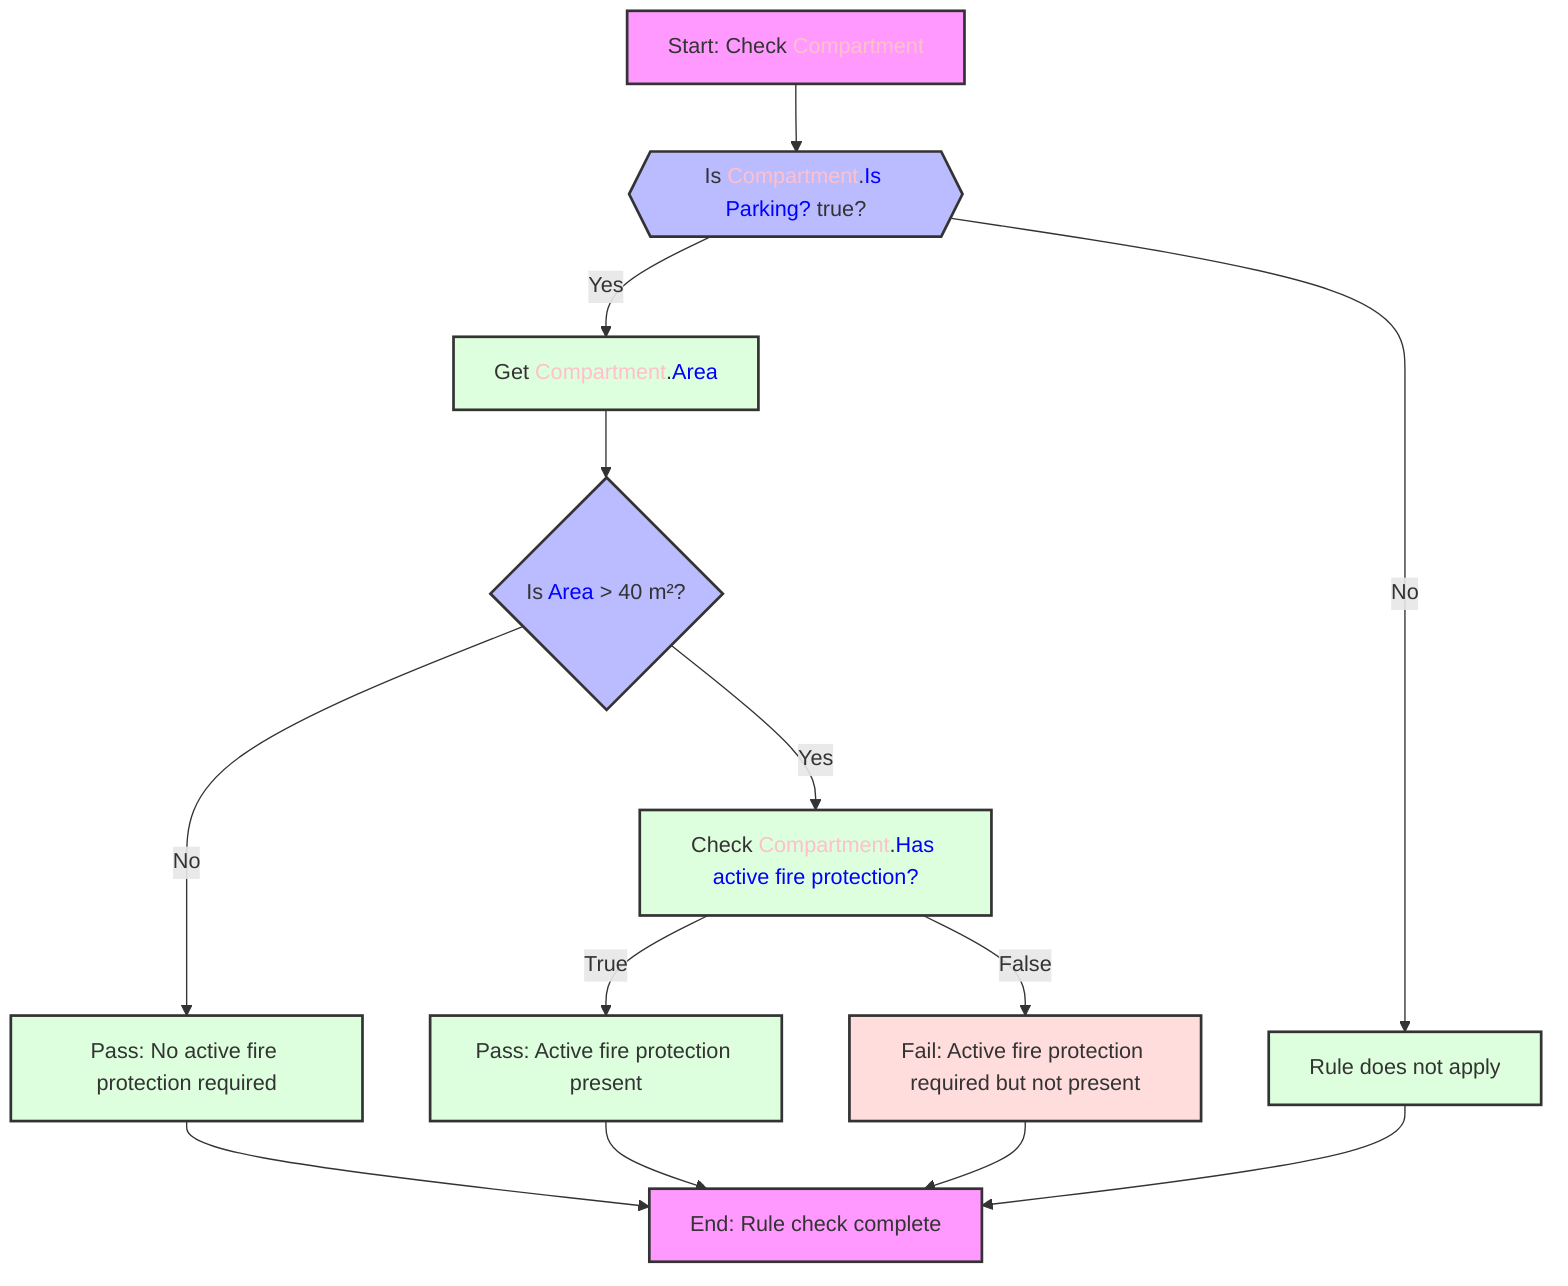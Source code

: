 graph TD
    A["Start: Check <font color='pink'>Compartment</font>"]
    A --> B{{"Is <font color='pink'>Compartment</font>.<font color='blue'>Is Parking?</font> true?"}}
    B -->|Yes| C["Get <font color='pink'>Compartment</font>.<font color='blue'>Area</font>"]
    B -->|No| D["Rule does not apply"]
    C --> E{"Is <font color='blue'>Area</font> > 40 m²?"}
    E -->|Yes| F["Check <font color='pink'>Compartment</font>.<font color='blue'>Has active fire protection?</font>"]
    E -->|No| G["Pass: No active fire protection required"]
    F -->|True| H["Pass: Active fire protection present"]
    F -->|False| I["Fail: Active fire protection required but not present"]
    G --> J["End: Rule check complete"]
    H --> J
    I --> J
    D --> J

    style A fill:#f9f,stroke:#333,stroke-width:2px
    style B fill:#bbf,stroke:#333,stroke-width:2px
    style C fill:#dfd,stroke:#333,stroke-width:2px
    style D fill:#dfd,stroke:#333,stroke-width:2px
    style E fill:#bbf,stroke:#333,stroke-width:2px
    style F fill:#dfd,stroke:#333,stroke-width:2px
    style G fill:#dfd,stroke:#333,stroke-width:2px
    style H fill:#dfd,stroke:#333,stroke-width:2px
    style I fill:#fdd,stroke:#333,stroke-width:2px
    style J fill:#f9f,stroke:#333,stroke-width:2px